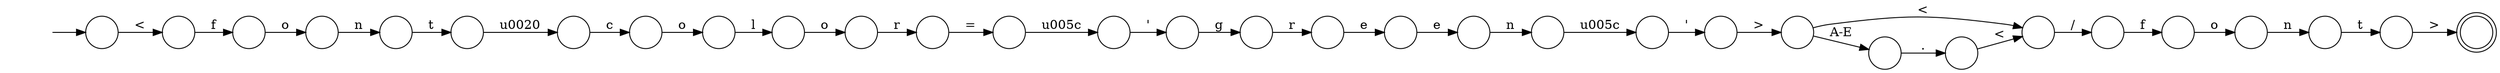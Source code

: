 digraph Automaton {
  rankdir = LR;
  0 [shape=circle,label=""];
  0 -> 23 [label="<"]
  1 [shape=circle,label=""];
  1 -> 7 [label=">"]
  2 [shape=circle,label=""];
  2 -> 13 [label="="]
  3 [shape=circle,label=""];
  3 -> 2 [label="r"]
  4 [shape=circle,label=""];
  4 -> 6 [label="o"]
  5 [shape=circle,label=""];
  5 -> 17 [label="e"]
  6 [shape=circle,label=""];
  6 -> 14 [label="n"]
  7 [shape=doublecircle,label=""];
  8 [shape=circle,label=""];
  8 -> 25 [label="c"]
  9 [shape=circle,label=""];
  initial [shape=plaintext,label=""];
  initial -> 9
  9 -> 15 [label="<"]
  10 [shape=circle,label=""];
  10 -> 24 [label="\u005c"]
  11 [shape=circle,label=""];
  11 -> 19 [label=">"]
  12 [shape=circle,label=""];
  12 -> 18 [label="t"]
  13 [shape=circle,label=""];
  13 -> 29 [label="\u005c"]
  14 [shape=circle,label=""];
  14 -> 1 [label="t"]
  15 [shape=circle,label=""];
  15 -> 28 [label="f"]
  16 [shape=circle,label=""];
  16 -> 12 [label="n"]
  17 [shape=circle,label=""];
  17 -> 10 [label="n"]
  18 [shape=circle,label=""];
  18 -> 8 [label="\u0020"]
  19 [shape=circle,label=""];
  19 -> 26 [label="A-E"]
  19 -> 23 [label="<"]
  20 [shape=circle,label=""];
  20 -> 21 [label="r"]
  21 [shape=circle,label=""];
  21 -> 5 [label="e"]
  22 [shape=circle,label=""];
  22 -> 3 [label="o"]
  23 [shape=circle,label=""];
  23 -> 30 [label="/"]
  24 [shape=circle,label=""];
  24 -> 11 [label="'"]
  25 [shape=circle,label=""];
  25 -> 27 [label="o"]
  26 [shape=circle,label=""];
  26 -> 0 [label="."]
  27 [shape=circle,label=""];
  27 -> 22 [label="l"]
  28 [shape=circle,label=""];
  28 -> 16 [label="o"]
  29 [shape=circle,label=""];
  29 -> 31 [label="'"]
  30 [shape=circle,label=""];
  30 -> 4 [label="f"]
  31 [shape=circle,label=""];
  31 -> 20 [label="g"]
}
